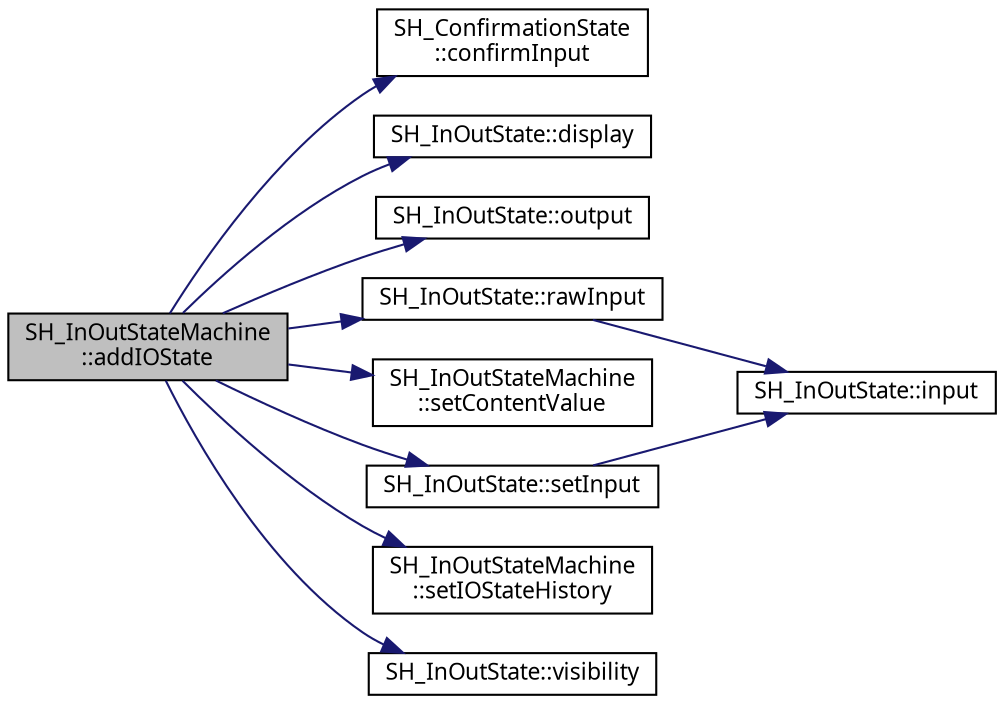 digraph "SH_InOutStateMachine::addIOState"
{
 // INTERACTIVE_SVG=YES
  bgcolor="transparent";
  edge [fontname="Verdana",fontsize="11",labelfontname="Verdana",labelfontsize="11"];
  node [fontname="Verdana",fontsize="11",shape=record];
  rankdir="LR";
  Node1 [label="SH_InOutStateMachine\l::addIOState",height=0.2,width=0.4,color="black", fillcolor="grey75", style="filled" fontcolor="black"];
  Node1 -> Node2 [color="midnightblue",fontsize="11",style="solid",fontname="Verdana"];
  Node2 [label="SH_ConfirmationState\l::confirmInput",height=0.2,width=0.4,color="black",URL="$classSH__ConfirmationState.html#ae47d89a7fc0ada8eb51d8bef2317b348"];
  Node1 -> Node3 [color="midnightblue",fontsize="11",style="solid",fontname="Verdana"];
  Node3 [label="SH_InOutState::display",height=0.2,width=0.4,color="black",URL="$classSH__InOutState.html#a918e8a7f5fe00dc16004e46eeee1281d"];
  Node1 -> Node4 [color="midnightblue",fontsize="11",style="solid",fontname="Verdana"];
  Node4 [label="SH_InOutState::output",height=0.2,width=0.4,color="black",URL="$classSH__InOutState.html#a1a2fd4f34484125058e20730aaee7e46"];
  Node1 -> Node5 [color="midnightblue",fontsize="11",style="solid",fontname="Verdana"];
  Node5 [label="SH_InOutState::rawInput",height=0.2,width=0.4,color="black",URL="$classSH__InOutState.html#a4b1ca094de91c47690ec2d1e95678273"];
  Node5 -> Node6 [color="midnightblue",fontsize="11",style="solid",fontname="Verdana"];
  Node6 [label="SH_InOutState::input",height=0.2,width=0.4,color="black",URL="$classSH__InOutState.html#a04364c76d2fd8a3781e7b325955e5bd9"];
  Node1 -> Node7 [color="midnightblue",fontsize="11",style="solid",fontname="Verdana"];
  Node7 [label="SH_InOutStateMachine\l::setContentValue",height=0.2,width=0.4,color="black",URL="$classSH__InOutStateMachine.html#aa2766b7a7ba39c35a10df7fc0c151b4f"];
  Node1 -> Node8 [color="midnightblue",fontsize="11",style="solid",fontname="Verdana"];
  Node8 [label="SH_InOutState::setInput",height=0.2,width=0.4,color="black",URL="$classSH__InOutState.html#a0206ab7d5616f28b0da7bfd5451614e8"];
  Node8 -> Node6 [color="midnightblue",fontsize="11",style="solid",fontname="Verdana"];
  Node1 -> Node9 [color="midnightblue",fontsize="11",style="solid",fontname="Verdana"];
  Node9 [label="SH_InOutStateMachine\l::setIOStateHistory",height=0.2,width=0.4,color="black",URL="$classSH__InOutStateMachine.html#a4b72e6da839782a211692a4d728c3925"];
  Node1 -> Node10 [color="midnightblue",fontsize="11",style="solid",fontname="Verdana"];
  Node10 [label="SH_InOutState::visibility",height=0.2,width=0.4,color="black",URL="$classSH__InOutState.html#a8c496b2fe21a51a587c6e4409c0f37ec"];
}

